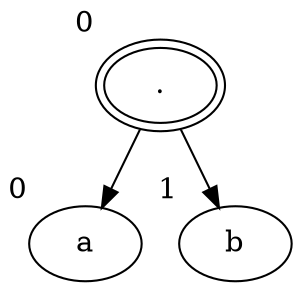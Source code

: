 digraph {
  94561950277952[label="." xlabel="0" peripheries="2"]
  94561950278000[label="a" xlabel="0" peripheries="1"]
  94561950277952  ->  94561950278000
  94561950278048[label="b" xlabel="1" peripheries="1"]
  94561950277952  ->  94561950278048
}
